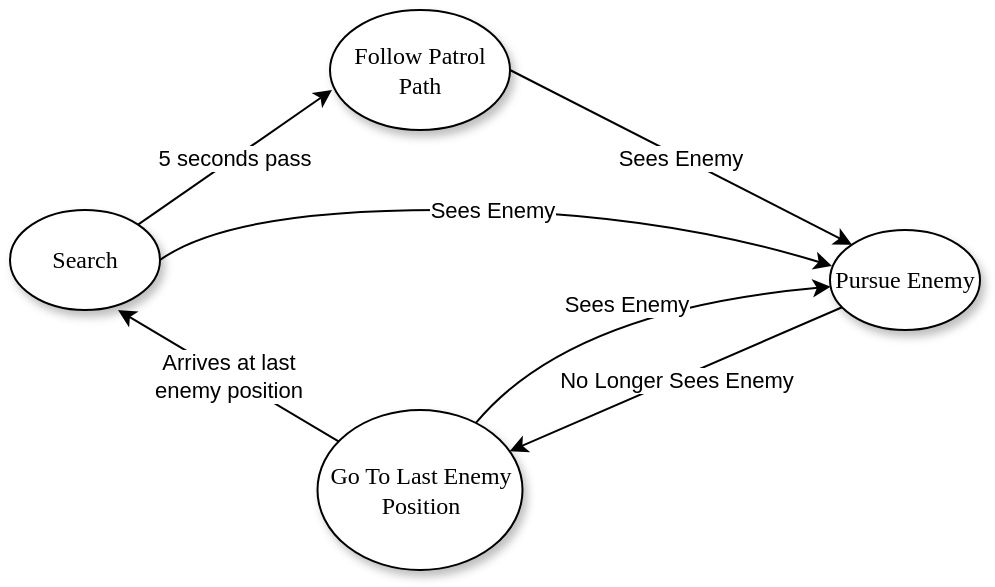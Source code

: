 <mxfile version="20.4.1" type="google"><diagram name="Page-1" id="42789a77-a242-8287-6e28-9cd8cfd52e62"><mxGraphModel grid="1" page="1" gridSize="10" guides="1" tooltips="1" connect="1" arrows="1" fold="1" pageScale="1" pageWidth="1100" pageHeight="850" background="none" math="0" shadow="0"><root><mxCell id="0"/><mxCell id="1" parent="0"/><mxCell id="1ea317790d2ca983-1" value="Follow Patrol Path" style="ellipse;whiteSpace=wrap;html=1;rounded=0;shadow=1;comic=0;labelBackgroundColor=none;strokeWidth=1;fontFamily=Verdana;fontSize=12;align=center;" vertex="1" parent="1"><mxGeometry x="450" y="80" width="90" height="60" as="geometry"/></mxCell><mxCell id="1ea317790d2ca983-2" value="Go To Last Enemy Position" style="ellipse;whiteSpace=wrap;html=1;rounded=0;shadow=1;comic=0;labelBackgroundColor=none;strokeWidth=1;fontFamily=Verdana;fontSize=12;align=center;" vertex="1" parent="1"><mxGeometry x="443.75" y="280" width="102.5" height="80" as="geometry"/></mxCell><mxCell id="1ea317790d2ca983-3" value="&lt;span&gt;Pursue Enemy&lt;/span&gt;" style="ellipse;whiteSpace=wrap;html=1;rounded=0;shadow=1;comic=0;labelBackgroundColor=none;strokeWidth=1;fontFamily=Verdana;fontSize=12;align=center;" vertex="1" parent="1"><mxGeometry x="700" y="190" width="75" height="50" as="geometry"/></mxCell><mxCell id="1ea317790d2ca983-9" value="Search" style="ellipse;whiteSpace=wrap;html=1;rounded=0;shadow=1;comic=0;labelBackgroundColor=none;strokeWidth=1;fontFamily=Verdana;fontSize=12;align=center;" vertex="1" parent="1"><mxGeometry x="290" y="180" width="75" height="50" as="geometry"/></mxCell><mxCell id="YZJn7PaNZitAbSjfq-x3-2" value="No Longer Sees Enemy" style="endArrow=classic;html=1;rounded=0;" edge="1" parent="1" source="1ea317790d2ca983-3" target="1ea317790d2ca983-2"><mxGeometry width="50" height="50" relative="1" as="geometry"><mxPoint x="400" y="420" as="sourcePoint"/><mxPoint x="450" y="370" as="targetPoint"/></mxGeometry></mxCell><mxCell id="YZJn7PaNZitAbSjfq-x3-4" value="Arrives at last &lt;br&gt;enemy position" style="endArrow=classic;html=1;rounded=0;entryX=0.72;entryY=1;entryDx=0;entryDy=0;entryPerimeter=0;" edge="1" parent="1" source="1ea317790d2ca983-2" target="1ea317790d2ca983-9"><mxGeometry width="50" height="50" relative="1" as="geometry"><mxPoint x="372.5" y="250" as="sourcePoint"/><mxPoint x="380" y="220" as="targetPoint"/></mxGeometry></mxCell><mxCell id="YZJn7PaNZitAbSjfq-x3-5" value="Sees Enemy" style="curved=1;endArrow=classic;html=1;rounded=0;" edge="1" parent="1" source="1ea317790d2ca983-2" target="1ea317790d2ca983-3"><mxGeometry width="50" height="50" relative="1" as="geometry"><mxPoint x="400" y="410" as="sourcePoint"/><mxPoint x="450" y="360" as="targetPoint"/><Array as="points"><mxPoint x="570" y="230"/></Array></mxGeometry></mxCell><mxCell id="YZJn7PaNZitAbSjfq-x3-7" value="5 seconds pass" style="endArrow=classic;html=1;rounded=0;entryX=0.011;entryY=0.667;entryDx=0;entryDy=0;entryPerimeter=0;exitX=1;exitY=0;exitDx=0;exitDy=0;" edge="1" parent="1" source="1ea317790d2ca983-9" target="1ea317790d2ca983-1"><mxGeometry width="50" height="50" relative="1" as="geometry"><mxPoint x="400" y="400" as="sourcePoint"/><mxPoint x="450" y="350" as="targetPoint"/></mxGeometry></mxCell><mxCell id="YZJn7PaNZitAbSjfq-x3-8" value="Sees Enemy" style="curved=1;endArrow=classic;html=1;rounded=0;entryX=0.013;entryY=0.36;entryDx=0;entryDy=0;entryPerimeter=0;exitX=1;exitY=0.5;exitDx=0;exitDy=0;" edge="1" parent="1" source="1ea317790d2ca983-9" target="1ea317790d2ca983-3"><mxGeometry width="50" height="50" relative="1" as="geometry"><mxPoint x="350" y="370" as="sourcePoint"/><mxPoint x="450" y="350" as="targetPoint"/><Array as="points"><mxPoint x="400" y="180"/><mxPoint x="610" y="180"/></Array></mxGeometry></mxCell><mxCell id="YZJn7PaNZitAbSjfq-x3-9" value="Sees Enemy" style="endArrow=classic;html=1;rounded=0;entryX=0;entryY=0;entryDx=0;entryDy=0;exitX=1;exitY=0.5;exitDx=0;exitDy=0;" edge="1" parent="1" source="1ea317790d2ca983-1" target="1ea317790d2ca983-3"><mxGeometry width="50" height="50" relative="1" as="geometry"><mxPoint x="400" y="400" as="sourcePoint"/><mxPoint x="450" y="350" as="targetPoint"/></mxGeometry></mxCell></root></mxGraphModel></diagram></mxfile>
